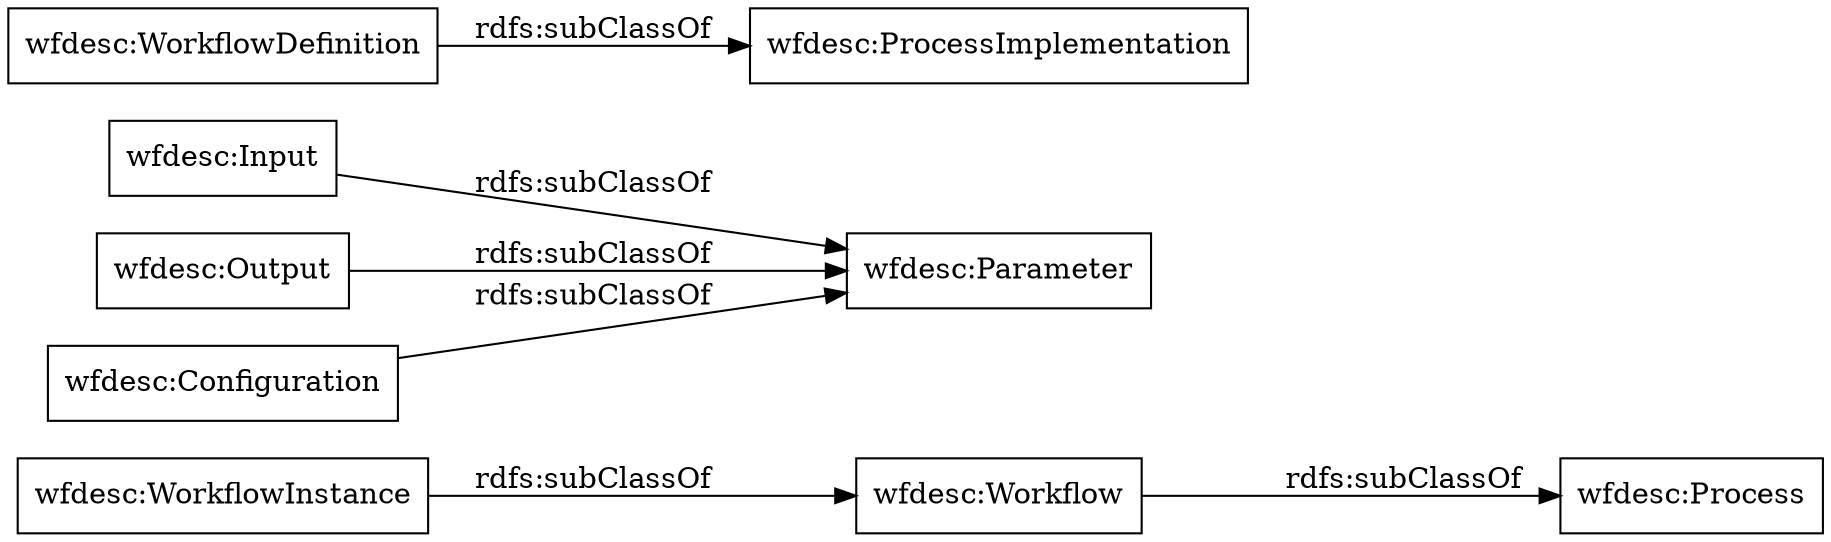digraph ar2dtool_diagram { 
rankdir=LR;
size="1000"
node [shape = rectangle, color="black"]; "wfdesc:Workflow" "wfdesc:Input" "wfdesc:Parameter" "wfdesc:Output" "wfdesc:WorkflowInstance" "wfdesc:Process" "wfdesc:WorkflowDefinition" "wfdesc:ProcessImplementation" "wfdesc:Configuration" ; /*classes style*/
	"wfdesc:Workflow" -> "wfdesc:Process" [ label = "rdfs:subClassOf" ];
	"wfdesc:Configuration" -> "wfdesc:Parameter" [ label = "rdfs:subClassOf" ];
	"wfdesc:Output" -> "wfdesc:Parameter" [ label = "rdfs:subClassOf" ];
	"wfdesc:WorkflowInstance" -> "wfdesc:Workflow" [ label = "rdfs:subClassOf" ];
	"wfdesc:WorkflowDefinition" -> "wfdesc:ProcessImplementation" [ label = "rdfs:subClassOf" ];
	"wfdesc:Input" -> "wfdesc:Parameter" [ label = "rdfs:subClassOf" ];

}
